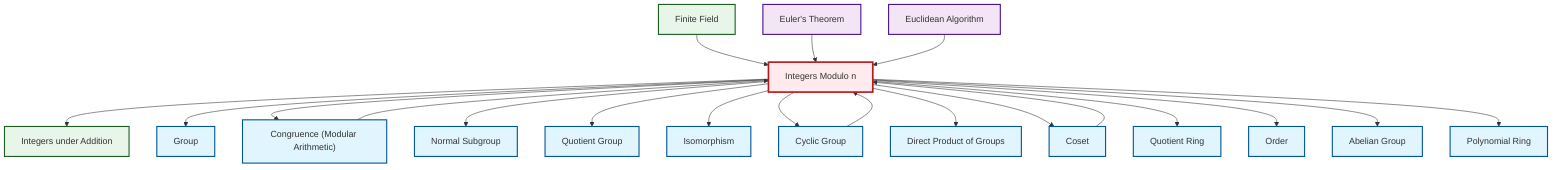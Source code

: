 graph TD
    classDef definition fill:#e1f5fe,stroke:#01579b,stroke-width:2px
    classDef theorem fill:#f3e5f5,stroke:#4a148c,stroke-width:2px
    classDef axiom fill:#fff3e0,stroke:#e65100,stroke-width:2px
    classDef example fill:#e8f5e9,stroke:#1b5e20,stroke-width:2px
    classDef current fill:#ffebee,stroke:#b71c1c,stroke-width:3px
    def-abelian-group["Abelian Group"]:::definition
    thm-euler["Euler's Theorem"]:::theorem
    def-polynomial-ring["Polynomial Ring"]:::definition
    def-quotient-ring["Quotient Ring"]:::definition
    thm-euclidean-algorithm["Euclidean Algorithm"]:::theorem
    def-cyclic-group["Cyclic Group"]:::definition
    def-congruence["Congruence (Modular Arithmetic)"]:::definition
    def-group["Group"]:::definition
    def-isomorphism["Isomorphism"]:::definition
    def-quotient-group["Quotient Group"]:::definition
    ex-quotient-integers-mod-n["Integers Modulo n"]:::example
    def-direct-product["Direct Product of Groups"]:::definition
    def-order["Order"]:::definition
    def-normal-subgroup["Normal Subgroup"]:::definition
    def-coset["Coset"]:::definition
    ex-finite-field["Finite Field"]:::example
    ex-integers-addition["Integers under Addition"]:::example
    ex-quotient-integers-mod-n --> ex-integers-addition
    ex-quotient-integers-mod-n --> def-group
    ex-quotient-integers-mod-n --> def-congruence
    ex-quotient-integers-mod-n --> def-normal-subgroup
    ex-finite-field --> ex-quotient-integers-mod-n
    ex-quotient-integers-mod-n --> def-quotient-group
    thm-euler --> ex-quotient-integers-mod-n
    def-congruence --> ex-quotient-integers-mod-n
    ex-quotient-integers-mod-n --> def-isomorphism
    ex-quotient-integers-mod-n --> def-cyclic-group
    ex-quotient-integers-mod-n --> def-direct-product
    ex-quotient-integers-mod-n --> def-coset
    ex-quotient-integers-mod-n --> def-quotient-ring
    def-cyclic-group --> ex-quotient-integers-mod-n
    ex-quotient-integers-mod-n --> def-order
    ex-quotient-integers-mod-n --> def-abelian-group
    thm-euclidean-algorithm --> ex-quotient-integers-mod-n
    def-coset --> ex-quotient-integers-mod-n
    ex-quotient-integers-mod-n --> def-polynomial-ring
    class ex-quotient-integers-mod-n current
